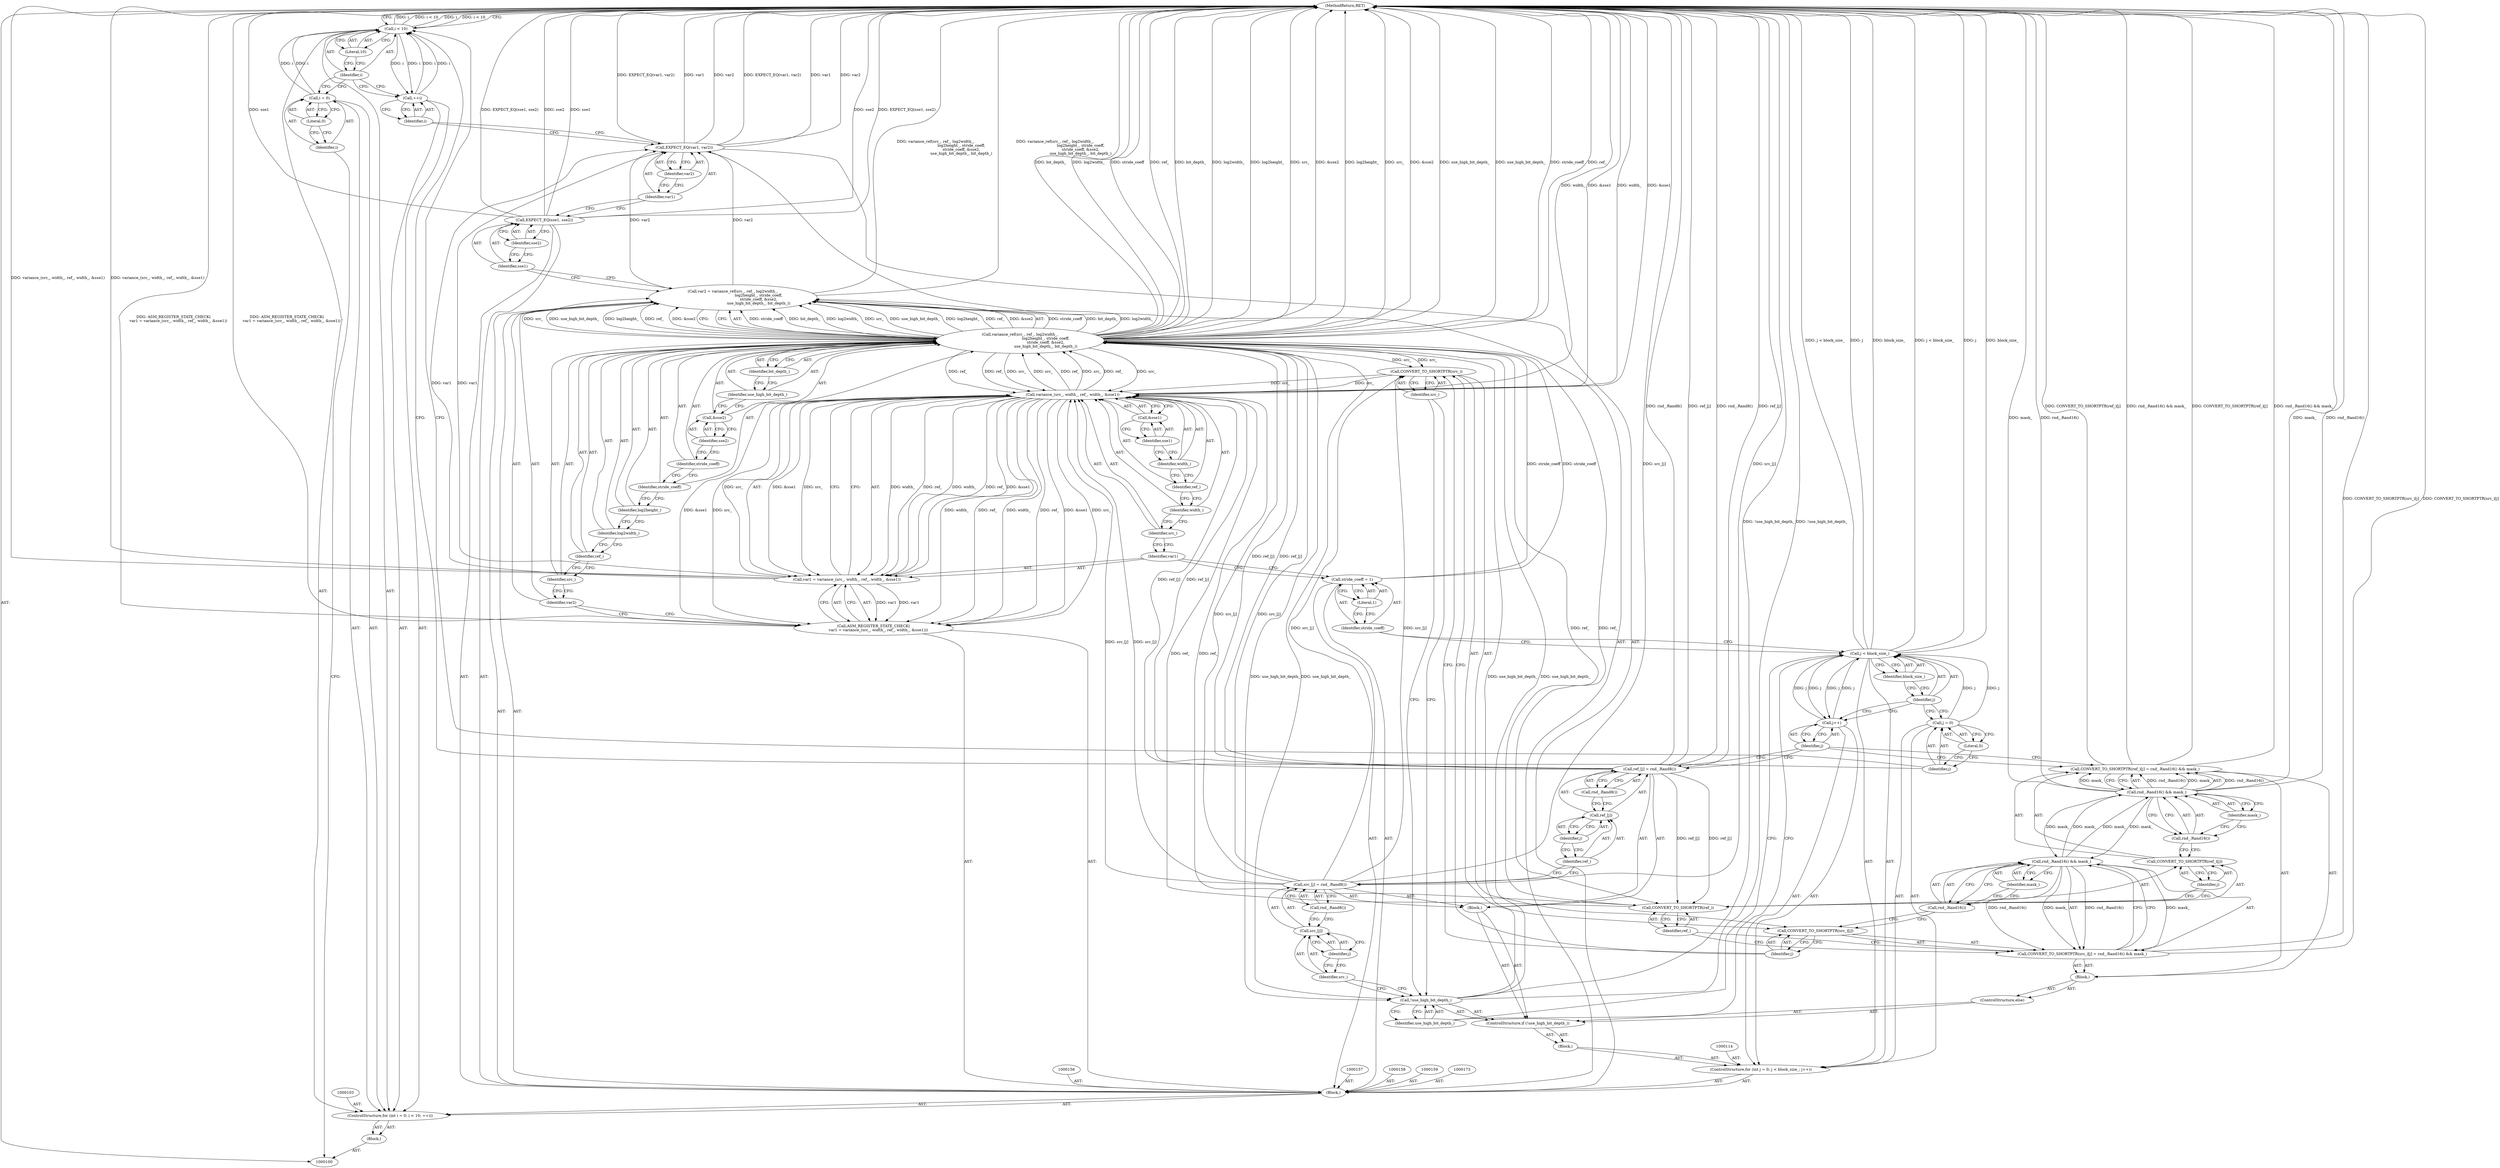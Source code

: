digraph "0_Android_5a9753fca56f0eeb9f61e342b2fccffc364f9426_111" {
"1000193" [label="(MethodReturn,RET)"];
"1000101" [label="(Block,)"];
"1000151" [label="(Identifier,ref_)"];
"1000152" [label="(Identifier,j)"];
"1000153" [label="(Call,rnd_.Rand16() && mask_)"];
"1000154" [label="(Call,rnd_.Rand16())"];
"1000155" [label="(Identifier,mask_)"];
"1000148" [label="(Call,CONVERT_TO_SHORTPTR(ref_)[j] = rnd_.Rand16() && mask_)"];
"1000149" [label="(Call,CONVERT_TO_SHORTPTR(ref_)[j])"];
"1000150" [label="(Call,CONVERT_TO_SHORTPTR(ref_))"];
"1000160" [label="(Call,stride_coeff = 1)"];
"1000161" [label="(Identifier,stride_coeff)"];
"1000162" [label="(Literal,1)"];
"1000163" [label="(Call,ASM_REGISTER_STATE_CHECK(\n        var1 = variance_(src_, width_, ref_, width_, &sse1)))"];
"1000166" [label="(Call,variance_(src_, width_, ref_, width_, &sse1))"];
"1000167" [label="(Identifier,src_)"];
"1000168" [label="(Identifier,width_)"];
"1000169" [label="(Identifier,ref_)"];
"1000170" [label="(Identifier,width_)"];
"1000171" [label="(Call,&sse1)"];
"1000172" [label="(Identifier,sse1)"];
"1000164" [label="(Call,var1 = variance_(src_, width_, ref_, width_, &sse1))"];
"1000165" [label="(Identifier,var1)"];
"1000174" [label="(Call,var2 = variance_ref(src_, ref_, log2width_,\n                                           log2height_, stride_coeff,\n                                           stride_coeff, &sse2,\n                                           use_high_bit_depth_, bit_depth_))"];
"1000175" [label="(Identifier,var2)"];
"1000176" [label="(Call,variance_ref(src_, ref_, log2width_,\n                                           log2height_, stride_coeff,\n                                           stride_coeff, &sse2,\n                                           use_high_bit_depth_, bit_depth_))"];
"1000177" [label="(Identifier,src_)"];
"1000112" [label="(Block,)"];
"1000178" [label="(Identifier,ref_)"];
"1000179" [label="(Identifier,log2width_)"];
"1000104" [label="(Call,i = 0)"];
"1000105" [label="(Identifier,i)"];
"1000106" [label="(Literal,0)"];
"1000107" [label="(Call,i < 10)"];
"1000108" [label="(Identifier,i)"];
"1000109" [label="(Literal,10)"];
"1000110" [label="(Call,++i)"];
"1000111" [label="(Identifier,i)"];
"1000102" [label="(ControlStructure,for (int i = 0; i < 10; ++i))"];
"1000180" [label="(Identifier,log2height_)"];
"1000181" [label="(Identifier,stride_coeff)"];
"1000182" [label="(Identifier,stride_coeff)"];
"1000183" [label="(Call,&sse2)"];
"1000184" [label="(Identifier,sse2)"];
"1000185" [label="(Identifier,use_high_bit_depth_)"];
"1000186" [label="(Identifier,bit_depth_)"];
"1000188" [label="(Identifier,sse1)"];
"1000189" [label="(Identifier,sse2)"];
"1000187" [label="(Call,EXPECT_EQ(sse1, sse2))"];
"1000191" [label="(Identifier,var1)"];
"1000192" [label="(Identifier,var2)"];
"1000190" [label="(Call,EXPECT_EQ(var1, var2))"];
"1000115" [label="(Call,j = 0)"];
"1000116" [label="(Identifier,j)"];
"1000117" [label="(Literal,0)"];
"1000118" [label="(Call,j < block_size_)"];
"1000119" [label="(Identifier,j)"];
"1000120" [label="(Identifier,block_size_)"];
"1000121" [label="(Call,j++)"];
"1000122" [label="(Identifier,j)"];
"1000123" [label="(Block,)"];
"1000113" [label="(ControlStructure,for (int j = 0; j < block_size_; j++))"];
"1000127" [label="(Block,)"];
"1000124" [label="(ControlStructure,if (!use_high_bit_depth_))"];
"1000125" [label="(Call,!use_high_bit_depth_)"];
"1000126" [label="(Identifier,use_high_bit_depth_)"];
"1000131" [label="(Identifier,j)"];
"1000132" [label="(Call,rnd_.Rand8())"];
"1000128" [label="(Call,src_[j] = rnd_.Rand8())"];
"1000129" [label="(Call,src_[j])"];
"1000130" [label="(Identifier,src_)"];
"1000136" [label="(Identifier,j)"];
"1000137" [label="(Call,rnd_.Rand8())"];
"1000133" [label="(Call,ref_[j] = rnd_.Rand8())"];
"1000134" [label="(Call,ref_[j])"];
"1000135" [label="(Identifier,ref_)"];
"1000139" [label="(Block,)"];
"1000138" [label="(ControlStructure,else)"];
"1000143" [label="(Identifier,src_)"];
"1000144" [label="(Identifier,j)"];
"1000145" [label="(Call,rnd_.Rand16() && mask_)"];
"1000146" [label="(Call,rnd_.Rand16())"];
"1000147" [label="(Identifier,mask_)"];
"1000140" [label="(Call,CONVERT_TO_SHORTPTR(src_)[j] = rnd_.Rand16() && mask_)"];
"1000141" [label="(Call,CONVERT_TO_SHORTPTR(src_)[j])"];
"1000142" [label="(Call,CONVERT_TO_SHORTPTR(src_))"];
"1000193" -> "1000100"  [label="AST: "];
"1000193" -> "1000107"  [label="CFG: "];
"1000125" -> "1000193"  [label="DDG: !use_high_bit_depth_"];
"1000107" -> "1000193"  [label="DDG: i"];
"1000107" -> "1000193"  [label="DDG: i < 10"];
"1000176" -> "1000193"  [label="DDG: use_high_bit_depth_"];
"1000176" -> "1000193"  [label="DDG: stride_coeff"];
"1000176" -> "1000193"  [label="DDG: ref_"];
"1000176" -> "1000193"  [label="DDG: bit_depth_"];
"1000176" -> "1000193"  [label="DDG: log2width_"];
"1000176" -> "1000193"  [label="DDG: log2height_"];
"1000176" -> "1000193"  [label="DDG: src_"];
"1000176" -> "1000193"  [label="DDG: &sse2"];
"1000190" -> "1000193"  [label="DDG: EXPECT_EQ(var1, var2)"];
"1000190" -> "1000193"  [label="DDG: var1"];
"1000190" -> "1000193"  [label="DDG: var2"];
"1000140" -> "1000193"  [label="DDG: CONVERT_TO_SHORTPTR(src_)[j]"];
"1000148" -> "1000193"  [label="DDG: rnd_.Rand16() && mask_"];
"1000148" -> "1000193"  [label="DDG: CONVERT_TO_SHORTPTR(ref_)[j]"];
"1000118" -> "1000193"  [label="DDG: j < block_size_"];
"1000118" -> "1000193"  [label="DDG: j"];
"1000118" -> "1000193"  [label="DDG: block_size_"];
"1000153" -> "1000193"  [label="DDG: rnd_.Rand16()"];
"1000153" -> "1000193"  [label="DDG: mask_"];
"1000166" -> "1000193"  [label="DDG: &sse1"];
"1000166" -> "1000193"  [label="DDG: width_"];
"1000163" -> "1000193"  [label="DDG: ASM_REGISTER_STATE_CHECK(\n        var1 = variance_(src_, width_, ref_, width_, &sse1))"];
"1000187" -> "1000193"  [label="DDG: sse1"];
"1000187" -> "1000193"  [label="DDG: EXPECT_EQ(sse1, sse2)"];
"1000187" -> "1000193"  [label="DDG: sse2"];
"1000164" -> "1000193"  [label="DDG: variance_(src_, width_, ref_, width_, &sse1)"];
"1000128" -> "1000193"  [label="DDG: src_[j]"];
"1000133" -> "1000193"  [label="DDG: ref_[j]"];
"1000133" -> "1000193"  [label="DDG: rnd_.Rand8()"];
"1000174" -> "1000193"  [label="DDG: variance_ref(src_, ref_, log2width_,\n                                           log2height_, stride_coeff,\n                                           stride_coeff, &sse2,\n                                           use_high_bit_depth_, bit_depth_)"];
"1000101" -> "1000100"  [label="AST: "];
"1000102" -> "1000101"  [label="AST: "];
"1000151" -> "1000150"  [label="AST: "];
"1000151" -> "1000140"  [label="CFG: "];
"1000150" -> "1000151"  [label="CFG: "];
"1000152" -> "1000149"  [label="AST: "];
"1000152" -> "1000150"  [label="CFG: "];
"1000149" -> "1000152"  [label="CFG: "];
"1000153" -> "1000148"  [label="AST: "];
"1000153" -> "1000154"  [label="CFG: "];
"1000153" -> "1000155"  [label="CFG: "];
"1000154" -> "1000153"  [label="AST: "];
"1000155" -> "1000153"  [label="AST: "];
"1000148" -> "1000153"  [label="CFG: "];
"1000153" -> "1000193"  [label="DDG: rnd_.Rand16()"];
"1000153" -> "1000193"  [label="DDG: mask_"];
"1000153" -> "1000145"  [label="DDG: mask_"];
"1000153" -> "1000148"  [label="DDG: rnd_.Rand16()"];
"1000153" -> "1000148"  [label="DDG: mask_"];
"1000145" -> "1000153"  [label="DDG: mask_"];
"1000154" -> "1000153"  [label="AST: "];
"1000154" -> "1000149"  [label="CFG: "];
"1000155" -> "1000154"  [label="CFG: "];
"1000153" -> "1000154"  [label="CFG: "];
"1000155" -> "1000153"  [label="AST: "];
"1000155" -> "1000154"  [label="CFG: "];
"1000153" -> "1000155"  [label="CFG: "];
"1000148" -> "1000139"  [label="AST: "];
"1000148" -> "1000153"  [label="CFG: "];
"1000149" -> "1000148"  [label="AST: "];
"1000153" -> "1000148"  [label="AST: "];
"1000122" -> "1000148"  [label="CFG: "];
"1000148" -> "1000193"  [label="DDG: rnd_.Rand16() && mask_"];
"1000148" -> "1000193"  [label="DDG: CONVERT_TO_SHORTPTR(ref_)[j]"];
"1000153" -> "1000148"  [label="DDG: rnd_.Rand16()"];
"1000153" -> "1000148"  [label="DDG: mask_"];
"1000149" -> "1000148"  [label="AST: "];
"1000149" -> "1000152"  [label="CFG: "];
"1000150" -> "1000149"  [label="AST: "];
"1000152" -> "1000149"  [label="AST: "];
"1000154" -> "1000149"  [label="CFG: "];
"1000150" -> "1000149"  [label="AST: "];
"1000150" -> "1000151"  [label="CFG: "];
"1000151" -> "1000150"  [label="AST: "];
"1000152" -> "1000150"  [label="CFG: "];
"1000176" -> "1000150"  [label="DDG: ref_"];
"1000133" -> "1000150"  [label="DDG: ref_[j]"];
"1000150" -> "1000166"  [label="DDG: ref_"];
"1000160" -> "1000112"  [label="AST: "];
"1000160" -> "1000162"  [label="CFG: "];
"1000161" -> "1000160"  [label="AST: "];
"1000162" -> "1000160"  [label="AST: "];
"1000165" -> "1000160"  [label="CFG: "];
"1000160" -> "1000176"  [label="DDG: stride_coeff"];
"1000161" -> "1000160"  [label="AST: "];
"1000161" -> "1000118"  [label="CFG: "];
"1000162" -> "1000161"  [label="CFG: "];
"1000162" -> "1000160"  [label="AST: "];
"1000162" -> "1000161"  [label="CFG: "];
"1000160" -> "1000162"  [label="CFG: "];
"1000163" -> "1000112"  [label="AST: "];
"1000163" -> "1000164"  [label="CFG: "];
"1000164" -> "1000163"  [label="AST: "];
"1000175" -> "1000163"  [label="CFG: "];
"1000163" -> "1000193"  [label="DDG: ASM_REGISTER_STATE_CHECK(\n        var1 = variance_(src_, width_, ref_, width_, &sse1))"];
"1000164" -> "1000163"  [label="DDG: var1"];
"1000166" -> "1000163"  [label="DDG: width_"];
"1000166" -> "1000163"  [label="DDG: ref_"];
"1000166" -> "1000163"  [label="DDG: &sse1"];
"1000166" -> "1000163"  [label="DDG: src_"];
"1000166" -> "1000164"  [label="AST: "];
"1000166" -> "1000171"  [label="CFG: "];
"1000167" -> "1000166"  [label="AST: "];
"1000168" -> "1000166"  [label="AST: "];
"1000169" -> "1000166"  [label="AST: "];
"1000170" -> "1000166"  [label="AST: "];
"1000171" -> "1000166"  [label="AST: "];
"1000164" -> "1000166"  [label="CFG: "];
"1000166" -> "1000193"  [label="DDG: &sse1"];
"1000166" -> "1000193"  [label="DDG: width_"];
"1000166" -> "1000163"  [label="DDG: width_"];
"1000166" -> "1000163"  [label="DDG: ref_"];
"1000166" -> "1000163"  [label="DDG: &sse1"];
"1000166" -> "1000163"  [label="DDG: src_"];
"1000166" -> "1000164"  [label="DDG: width_"];
"1000166" -> "1000164"  [label="DDG: ref_"];
"1000166" -> "1000164"  [label="DDG: &sse1"];
"1000166" -> "1000164"  [label="DDG: src_"];
"1000128" -> "1000166"  [label="DDG: src_[j]"];
"1000142" -> "1000166"  [label="DDG: src_"];
"1000176" -> "1000166"  [label="DDG: src_"];
"1000176" -> "1000166"  [label="DDG: ref_"];
"1000150" -> "1000166"  [label="DDG: ref_"];
"1000133" -> "1000166"  [label="DDG: ref_[j]"];
"1000166" -> "1000176"  [label="DDG: src_"];
"1000166" -> "1000176"  [label="DDG: ref_"];
"1000167" -> "1000166"  [label="AST: "];
"1000167" -> "1000165"  [label="CFG: "];
"1000168" -> "1000167"  [label="CFG: "];
"1000168" -> "1000166"  [label="AST: "];
"1000168" -> "1000167"  [label="CFG: "];
"1000169" -> "1000168"  [label="CFG: "];
"1000169" -> "1000166"  [label="AST: "];
"1000169" -> "1000168"  [label="CFG: "];
"1000170" -> "1000169"  [label="CFG: "];
"1000170" -> "1000166"  [label="AST: "];
"1000170" -> "1000169"  [label="CFG: "];
"1000172" -> "1000170"  [label="CFG: "];
"1000171" -> "1000166"  [label="AST: "];
"1000171" -> "1000172"  [label="CFG: "];
"1000172" -> "1000171"  [label="AST: "];
"1000166" -> "1000171"  [label="CFG: "];
"1000172" -> "1000171"  [label="AST: "];
"1000172" -> "1000170"  [label="CFG: "];
"1000171" -> "1000172"  [label="CFG: "];
"1000164" -> "1000163"  [label="AST: "];
"1000164" -> "1000166"  [label="CFG: "];
"1000165" -> "1000164"  [label="AST: "];
"1000166" -> "1000164"  [label="AST: "];
"1000163" -> "1000164"  [label="CFG: "];
"1000164" -> "1000193"  [label="DDG: variance_(src_, width_, ref_, width_, &sse1)"];
"1000164" -> "1000163"  [label="DDG: var1"];
"1000166" -> "1000164"  [label="DDG: width_"];
"1000166" -> "1000164"  [label="DDG: ref_"];
"1000166" -> "1000164"  [label="DDG: &sse1"];
"1000166" -> "1000164"  [label="DDG: src_"];
"1000164" -> "1000190"  [label="DDG: var1"];
"1000165" -> "1000164"  [label="AST: "];
"1000165" -> "1000160"  [label="CFG: "];
"1000167" -> "1000165"  [label="CFG: "];
"1000174" -> "1000112"  [label="AST: "];
"1000174" -> "1000176"  [label="CFG: "];
"1000175" -> "1000174"  [label="AST: "];
"1000176" -> "1000174"  [label="AST: "];
"1000188" -> "1000174"  [label="CFG: "];
"1000174" -> "1000193"  [label="DDG: variance_ref(src_, ref_, log2width_,\n                                           log2height_, stride_coeff,\n                                           stride_coeff, &sse2,\n                                           use_high_bit_depth_, bit_depth_)"];
"1000176" -> "1000174"  [label="DDG: stride_coeff"];
"1000176" -> "1000174"  [label="DDG: bit_depth_"];
"1000176" -> "1000174"  [label="DDG: log2width_"];
"1000176" -> "1000174"  [label="DDG: src_"];
"1000176" -> "1000174"  [label="DDG: use_high_bit_depth_"];
"1000176" -> "1000174"  [label="DDG: log2height_"];
"1000176" -> "1000174"  [label="DDG: ref_"];
"1000176" -> "1000174"  [label="DDG: &sse2"];
"1000174" -> "1000190"  [label="DDG: var2"];
"1000175" -> "1000174"  [label="AST: "];
"1000175" -> "1000163"  [label="CFG: "];
"1000177" -> "1000175"  [label="CFG: "];
"1000176" -> "1000174"  [label="AST: "];
"1000176" -> "1000186"  [label="CFG: "];
"1000177" -> "1000176"  [label="AST: "];
"1000178" -> "1000176"  [label="AST: "];
"1000179" -> "1000176"  [label="AST: "];
"1000180" -> "1000176"  [label="AST: "];
"1000181" -> "1000176"  [label="AST: "];
"1000182" -> "1000176"  [label="AST: "];
"1000183" -> "1000176"  [label="AST: "];
"1000185" -> "1000176"  [label="AST: "];
"1000186" -> "1000176"  [label="AST: "];
"1000174" -> "1000176"  [label="CFG: "];
"1000176" -> "1000193"  [label="DDG: use_high_bit_depth_"];
"1000176" -> "1000193"  [label="DDG: stride_coeff"];
"1000176" -> "1000193"  [label="DDG: ref_"];
"1000176" -> "1000193"  [label="DDG: bit_depth_"];
"1000176" -> "1000193"  [label="DDG: log2width_"];
"1000176" -> "1000193"  [label="DDG: log2height_"];
"1000176" -> "1000193"  [label="DDG: src_"];
"1000176" -> "1000193"  [label="DDG: &sse2"];
"1000176" -> "1000125"  [label="DDG: use_high_bit_depth_"];
"1000176" -> "1000142"  [label="DDG: src_"];
"1000176" -> "1000150"  [label="DDG: ref_"];
"1000176" -> "1000166"  [label="DDG: src_"];
"1000176" -> "1000166"  [label="DDG: ref_"];
"1000176" -> "1000174"  [label="DDG: stride_coeff"];
"1000176" -> "1000174"  [label="DDG: bit_depth_"];
"1000176" -> "1000174"  [label="DDG: log2width_"];
"1000176" -> "1000174"  [label="DDG: src_"];
"1000176" -> "1000174"  [label="DDG: use_high_bit_depth_"];
"1000176" -> "1000174"  [label="DDG: log2height_"];
"1000176" -> "1000174"  [label="DDG: ref_"];
"1000176" -> "1000174"  [label="DDG: &sse2"];
"1000128" -> "1000176"  [label="DDG: src_[j]"];
"1000166" -> "1000176"  [label="DDG: src_"];
"1000166" -> "1000176"  [label="DDG: ref_"];
"1000133" -> "1000176"  [label="DDG: ref_[j]"];
"1000160" -> "1000176"  [label="DDG: stride_coeff"];
"1000125" -> "1000176"  [label="DDG: use_high_bit_depth_"];
"1000177" -> "1000176"  [label="AST: "];
"1000177" -> "1000175"  [label="CFG: "];
"1000178" -> "1000177"  [label="CFG: "];
"1000112" -> "1000102"  [label="AST: "];
"1000113" -> "1000112"  [label="AST: "];
"1000156" -> "1000112"  [label="AST: "];
"1000157" -> "1000112"  [label="AST: "];
"1000158" -> "1000112"  [label="AST: "];
"1000159" -> "1000112"  [label="AST: "];
"1000160" -> "1000112"  [label="AST: "];
"1000163" -> "1000112"  [label="AST: "];
"1000173" -> "1000112"  [label="AST: "];
"1000174" -> "1000112"  [label="AST: "];
"1000187" -> "1000112"  [label="AST: "];
"1000190" -> "1000112"  [label="AST: "];
"1000178" -> "1000176"  [label="AST: "];
"1000178" -> "1000177"  [label="CFG: "];
"1000179" -> "1000178"  [label="CFG: "];
"1000179" -> "1000176"  [label="AST: "];
"1000179" -> "1000178"  [label="CFG: "];
"1000180" -> "1000179"  [label="CFG: "];
"1000104" -> "1000102"  [label="AST: "];
"1000104" -> "1000106"  [label="CFG: "];
"1000105" -> "1000104"  [label="AST: "];
"1000106" -> "1000104"  [label="AST: "];
"1000108" -> "1000104"  [label="CFG: "];
"1000104" -> "1000107"  [label="DDG: i"];
"1000105" -> "1000104"  [label="AST: "];
"1000105" -> "1000100"  [label="CFG: "];
"1000106" -> "1000105"  [label="CFG: "];
"1000106" -> "1000104"  [label="AST: "];
"1000106" -> "1000105"  [label="CFG: "];
"1000104" -> "1000106"  [label="CFG: "];
"1000107" -> "1000102"  [label="AST: "];
"1000107" -> "1000109"  [label="CFG: "];
"1000108" -> "1000107"  [label="AST: "];
"1000109" -> "1000107"  [label="AST: "];
"1000116" -> "1000107"  [label="CFG: "];
"1000193" -> "1000107"  [label="CFG: "];
"1000107" -> "1000193"  [label="DDG: i"];
"1000107" -> "1000193"  [label="DDG: i < 10"];
"1000104" -> "1000107"  [label="DDG: i"];
"1000110" -> "1000107"  [label="DDG: i"];
"1000107" -> "1000110"  [label="DDG: i"];
"1000108" -> "1000107"  [label="AST: "];
"1000108" -> "1000104"  [label="CFG: "];
"1000108" -> "1000110"  [label="CFG: "];
"1000109" -> "1000108"  [label="CFG: "];
"1000109" -> "1000107"  [label="AST: "];
"1000109" -> "1000108"  [label="CFG: "];
"1000107" -> "1000109"  [label="CFG: "];
"1000110" -> "1000102"  [label="AST: "];
"1000110" -> "1000111"  [label="CFG: "];
"1000111" -> "1000110"  [label="AST: "];
"1000108" -> "1000110"  [label="CFG: "];
"1000110" -> "1000107"  [label="DDG: i"];
"1000107" -> "1000110"  [label="DDG: i"];
"1000111" -> "1000110"  [label="AST: "];
"1000111" -> "1000190"  [label="CFG: "];
"1000110" -> "1000111"  [label="CFG: "];
"1000102" -> "1000101"  [label="AST: "];
"1000103" -> "1000102"  [label="AST: "];
"1000104" -> "1000102"  [label="AST: "];
"1000107" -> "1000102"  [label="AST: "];
"1000110" -> "1000102"  [label="AST: "];
"1000112" -> "1000102"  [label="AST: "];
"1000180" -> "1000176"  [label="AST: "];
"1000180" -> "1000179"  [label="CFG: "];
"1000181" -> "1000180"  [label="CFG: "];
"1000181" -> "1000176"  [label="AST: "];
"1000181" -> "1000180"  [label="CFG: "];
"1000182" -> "1000181"  [label="CFG: "];
"1000182" -> "1000176"  [label="AST: "];
"1000182" -> "1000181"  [label="CFG: "];
"1000184" -> "1000182"  [label="CFG: "];
"1000183" -> "1000176"  [label="AST: "];
"1000183" -> "1000184"  [label="CFG: "];
"1000184" -> "1000183"  [label="AST: "];
"1000185" -> "1000183"  [label="CFG: "];
"1000184" -> "1000183"  [label="AST: "];
"1000184" -> "1000182"  [label="CFG: "];
"1000183" -> "1000184"  [label="CFG: "];
"1000185" -> "1000176"  [label="AST: "];
"1000185" -> "1000183"  [label="CFG: "];
"1000186" -> "1000185"  [label="CFG: "];
"1000186" -> "1000176"  [label="AST: "];
"1000186" -> "1000185"  [label="CFG: "];
"1000176" -> "1000186"  [label="CFG: "];
"1000188" -> "1000187"  [label="AST: "];
"1000188" -> "1000174"  [label="CFG: "];
"1000189" -> "1000188"  [label="CFG: "];
"1000189" -> "1000187"  [label="AST: "];
"1000189" -> "1000188"  [label="CFG: "];
"1000187" -> "1000189"  [label="CFG: "];
"1000187" -> "1000112"  [label="AST: "];
"1000187" -> "1000189"  [label="CFG: "];
"1000188" -> "1000187"  [label="AST: "];
"1000189" -> "1000187"  [label="AST: "];
"1000191" -> "1000187"  [label="CFG: "];
"1000187" -> "1000193"  [label="DDG: sse1"];
"1000187" -> "1000193"  [label="DDG: EXPECT_EQ(sse1, sse2)"];
"1000187" -> "1000193"  [label="DDG: sse2"];
"1000191" -> "1000190"  [label="AST: "];
"1000191" -> "1000187"  [label="CFG: "];
"1000192" -> "1000191"  [label="CFG: "];
"1000192" -> "1000190"  [label="AST: "];
"1000192" -> "1000191"  [label="CFG: "];
"1000190" -> "1000192"  [label="CFG: "];
"1000190" -> "1000112"  [label="AST: "];
"1000190" -> "1000192"  [label="CFG: "];
"1000191" -> "1000190"  [label="AST: "];
"1000192" -> "1000190"  [label="AST: "];
"1000111" -> "1000190"  [label="CFG: "];
"1000190" -> "1000193"  [label="DDG: EXPECT_EQ(var1, var2)"];
"1000190" -> "1000193"  [label="DDG: var1"];
"1000190" -> "1000193"  [label="DDG: var2"];
"1000164" -> "1000190"  [label="DDG: var1"];
"1000174" -> "1000190"  [label="DDG: var2"];
"1000115" -> "1000113"  [label="AST: "];
"1000115" -> "1000117"  [label="CFG: "];
"1000116" -> "1000115"  [label="AST: "];
"1000117" -> "1000115"  [label="AST: "];
"1000119" -> "1000115"  [label="CFG: "];
"1000115" -> "1000118"  [label="DDG: j"];
"1000116" -> "1000115"  [label="AST: "];
"1000116" -> "1000107"  [label="CFG: "];
"1000117" -> "1000116"  [label="CFG: "];
"1000117" -> "1000115"  [label="AST: "];
"1000117" -> "1000116"  [label="CFG: "];
"1000115" -> "1000117"  [label="CFG: "];
"1000118" -> "1000113"  [label="AST: "];
"1000118" -> "1000120"  [label="CFG: "];
"1000119" -> "1000118"  [label="AST: "];
"1000120" -> "1000118"  [label="AST: "];
"1000126" -> "1000118"  [label="CFG: "];
"1000161" -> "1000118"  [label="CFG: "];
"1000118" -> "1000193"  [label="DDG: j < block_size_"];
"1000118" -> "1000193"  [label="DDG: j"];
"1000118" -> "1000193"  [label="DDG: block_size_"];
"1000121" -> "1000118"  [label="DDG: j"];
"1000115" -> "1000118"  [label="DDG: j"];
"1000118" -> "1000121"  [label="DDG: j"];
"1000119" -> "1000118"  [label="AST: "];
"1000119" -> "1000115"  [label="CFG: "];
"1000119" -> "1000121"  [label="CFG: "];
"1000120" -> "1000119"  [label="CFG: "];
"1000120" -> "1000118"  [label="AST: "];
"1000120" -> "1000119"  [label="CFG: "];
"1000118" -> "1000120"  [label="CFG: "];
"1000121" -> "1000113"  [label="AST: "];
"1000121" -> "1000122"  [label="CFG: "];
"1000122" -> "1000121"  [label="AST: "];
"1000119" -> "1000121"  [label="CFG: "];
"1000121" -> "1000118"  [label="DDG: j"];
"1000118" -> "1000121"  [label="DDG: j"];
"1000122" -> "1000121"  [label="AST: "];
"1000122" -> "1000133"  [label="CFG: "];
"1000122" -> "1000148"  [label="CFG: "];
"1000121" -> "1000122"  [label="CFG: "];
"1000123" -> "1000113"  [label="AST: "];
"1000124" -> "1000123"  [label="AST: "];
"1000113" -> "1000112"  [label="AST: "];
"1000114" -> "1000113"  [label="AST: "];
"1000115" -> "1000113"  [label="AST: "];
"1000118" -> "1000113"  [label="AST: "];
"1000121" -> "1000113"  [label="AST: "];
"1000123" -> "1000113"  [label="AST: "];
"1000127" -> "1000124"  [label="AST: "];
"1000128" -> "1000127"  [label="AST: "];
"1000133" -> "1000127"  [label="AST: "];
"1000124" -> "1000123"  [label="AST: "];
"1000125" -> "1000124"  [label="AST: "];
"1000127" -> "1000124"  [label="AST: "];
"1000138" -> "1000124"  [label="AST: "];
"1000125" -> "1000124"  [label="AST: "];
"1000125" -> "1000126"  [label="CFG: "];
"1000126" -> "1000125"  [label="AST: "];
"1000130" -> "1000125"  [label="CFG: "];
"1000143" -> "1000125"  [label="CFG: "];
"1000125" -> "1000193"  [label="DDG: !use_high_bit_depth_"];
"1000176" -> "1000125"  [label="DDG: use_high_bit_depth_"];
"1000125" -> "1000176"  [label="DDG: use_high_bit_depth_"];
"1000126" -> "1000125"  [label="AST: "];
"1000126" -> "1000118"  [label="CFG: "];
"1000125" -> "1000126"  [label="CFG: "];
"1000131" -> "1000129"  [label="AST: "];
"1000131" -> "1000130"  [label="CFG: "];
"1000129" -> "1000131"  [label="CFG: "];
"1000132" -> "1000128"  [label="AST: "];
"1000132" -> "1000129"  [label="CFG: "];
"1000128" -> "1000132"  [label="CFG: "];
"1000128" -> "1000127"  [label="AST: "];
"1000128" -> "1000132"  [label="CFG: "];
"1000129" -> "1000128"  [label="AST: "];
"1000132" -> "1000128"  [label="AST: "];
"1000135" -> "1000128"  [label="CFG: "];
"1000128" -> "1000193"  [label="DDG: src_[j]"];
"1000128" -> "1000142"  [label="DDG: src_[j]"];
"1000128" -> "1000166"  [label="DDG: src_[j]"];
"1000128" -> "1000176"  [label="DDG: src_[j]"];
"1000129" -> "1000128"  [label="AST: "];
"1000129" -> "1000131"  [label="CFG: "];
"1000130" -> "1000129"  [label="AST: "];
"1000131" -> "1000129"  [label="AST: "];
"1000132" -> "1000129"  [label="CFG: "];
"1000130" -> "1000129"  [label="AST: "];
"1000130" -> "1000125"  [label="CFG: "];
"1000131" -> "1000130"  [label="CFG: "];
"1000136" -> "1000134"  [label="AST: "];
"1000136" -> "1000135"  [label="CFG: "];
"1000134" -> "1000136"  [label="CFG: "];
"1000137" -> "1000133"  [label="AST: "];
"1000137" -> "1000134"  [label="CFG: "];
"1000133" -> "1000137"  [label="CFG: "];
"1000133" -> "1000127"  [label="AST: "];
"1000133" -> "1000137"  [label="CFG: "];
"1000134" -> "1000133"  [label="AST: "];
"1000137" -> "1000133"  [label="AST: "];
"1000122" -> "1000133"  [label="CFG: "];
"1000133" -> "1000193"  [label="DDG: ref_[j]"];
"1000133" -> "1000193"  [label="DDG: rnd_.Rand8()"];
"1000133" -> "1000150"  [label="DDG: ref_[j]"];
"1000133" -> "1000166"  [label="DDG: ref_[j]"];
"1000133" -> "1000176"  [label="DDG: ref_[j]"];
"1000134" -> "1000133"  [label="AST: "];
"1000134" -> "1000136"  [label="CFG: "];
"1000135" -> "1000134"  [label="AST: "];
"1000136" -> "1000134"  [label="AST: "];
"1000137" -> "1000134"  [label="CFG: "];
"1000135" -> "1000134"  [label="AST: "];
"1000135" -> "1000128"  [label="CFG: "];
"1000136" -> "1000135"  [label="CFG: "];
"1000139" -> "1000138"  [label="AST: "];
"1000140" -> "1000139"  [label="AST: "];
"1000148" -> "1000139"  [label="AST: "];
"1000138" -> "1000124"  [label="AST: "];
"1000139" -> "1000138"  [label="AST: "];
"1000143" -> "1000142"  [label="AST: "];
"1000143" -> "1000125"  [label="CFG: "];
"1000142" -> "1000143"  [label="CFG: "];
"1000144" -> "1000141"  [label="AST: "];
"1000144" -> "1000142"  [label="CFG: "];
"1000141" -> "1000144"  [label="CFG: "];
"1000145" -> "1000140"  [label="AST: "];
"1000145" -> "1000146"  [label="CFG: "];
"1000145" -> "1000147"  [label="CFG: "];
"1000146" -> "1000145"  [label="AST: "];
"1000147" -> "1000145"  [label="AST: "];
"1000140" -> "1000145"  [label="CFG: "];
"1000145" -> "1000140"  [label="DDG: rnd_.Rand16()"];
"1000145" -> "1000140"  [label="DDG: mask_"];
"1000153" -> "1000145"  [label="DDG: mask_"];
"1000145" -> "1000153"  [label="DDG: mask_"];
"1000146" -> "1000145"  [label="AST: "];
"1000146" -> "1000141"  [label="CFG: "];
"1000147" -> "1000146"  [label="CFG: "];
"1000145" -> "1000146"  [label="CFG: "];
"1000147" -> "1000145"  [label="AST: "];
"1000147" -> "1000146"  [label="CFG: "];
"1000145" -> "1000147"  [label="CFG: "];
"1000140" -> "1000139"  [label="AST: "];
"1000140" -> "1000145"  [label="CFG: "];
"1000141" -> "1000140"  [label="AST: "];
"1000145" -> "1000140"  [label="AST: "];
"1000151" -> "1000140"  [label="CFG: "];
"1000140" -> "1000193"  [label="DDG: CONVERT_TO_SHORTPTR(src_)[j]"];
"1000145" -> "1000140"  [label="DDG: rnd_.Rand16()"];
"1000145" -> "1000140"  [label="DDG: mask_"];
"1000141" -> "1000140"  [label="AST: "];
"1000141" -> "1000144"  [label="CFG: "];
"1000142" -> "1000141"  [label="AST: "];
"1000144" -> "1000141"  [label="AST: "];
"1000146" -> "1000141"  [label="CFG: "];
"1000142" -> "1000141"  [label="AST: "];
"1000142" -> "1000143"  [label="CFG: "];
"1000143" -> "1000142"  [label="AST: "];
"1000144" -> "1000142"  [label="CFG: "];
"1000128" -> "1000142"  [label="DDG: src_[j]"];
"1000176" -> "1000142"  [label="DDG: src_"];
"1000142" -> "1000166"  [label="DDG: src_"];
}
